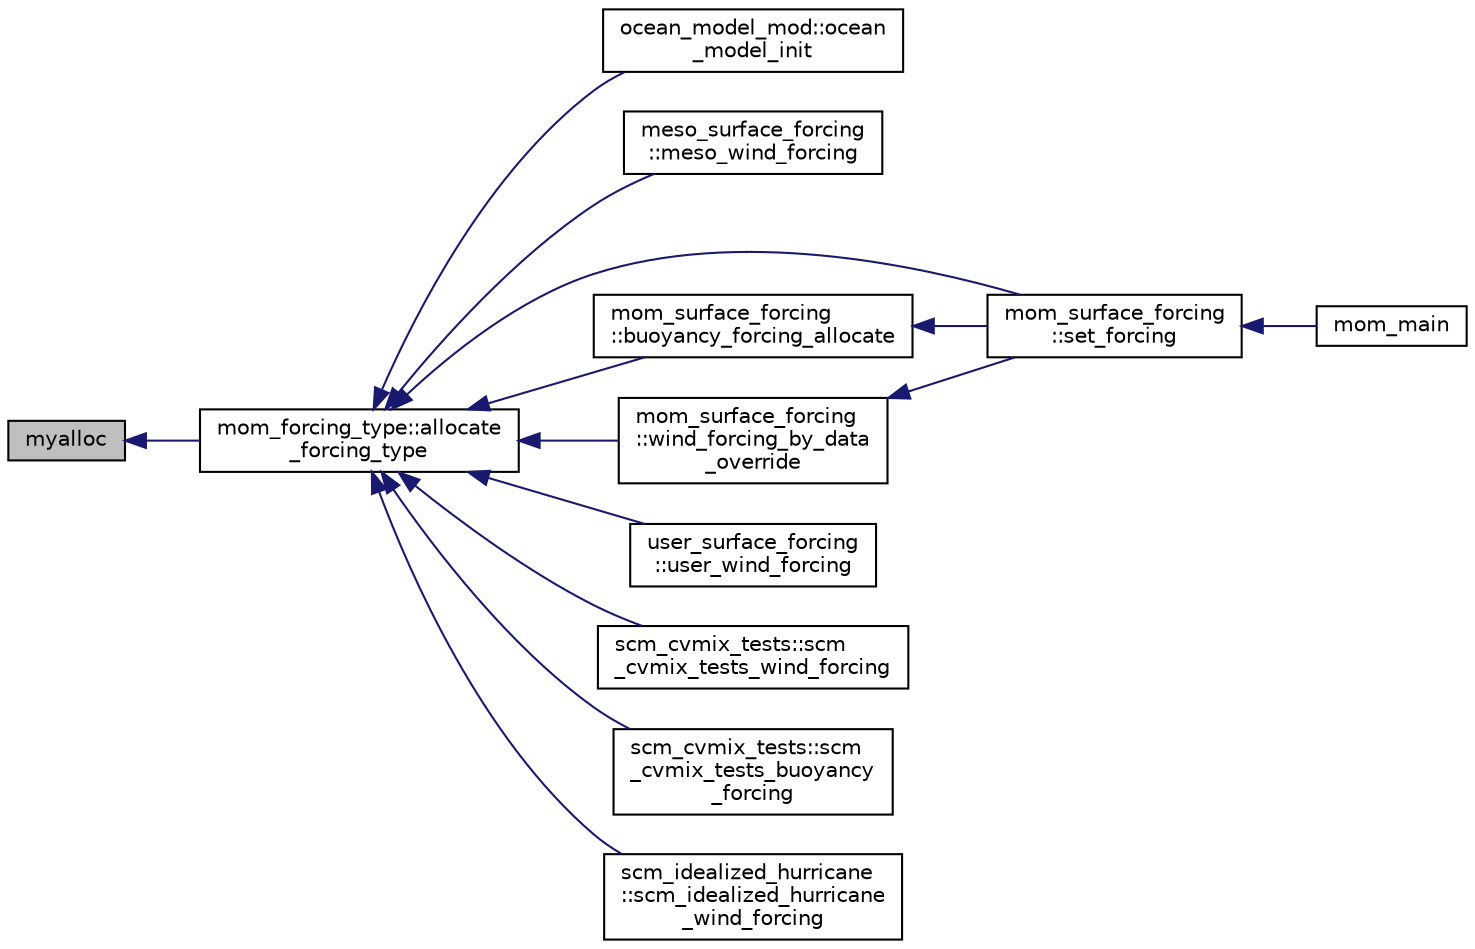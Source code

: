 digraph "myalloc"
{
 // INTERACTIVE_SVG=YES
  edge [fontname="Helvetica",fontsize="10",labelfontname="Helvetica",labelfontsize="10"];
  node [fontname="Helvetica",fontsize="10",shape=record];
  rankdir="LR";
  Node6 [label="myalloc",height=0.2,width=0.4,color="black", fillcolor="grey75", style="filled", fontcolor="black"];
  Node6 -> Node7 [dir="back",color="midnightblue",fontsize="10",style="solid",fontname="Helvetica"];
  Node7 [label="mom_forcing_type::allocate\l_forcing_type",height=0.2,width=0.4,color="black", fillcolor="white", style="filled",URL="$namespacemom__forcing__type.html#a4258a1dc8dc6733eb8269d771efe837d",tooltip="Conditionally allocate fields within the forcing type. "];
  Node7 -> Node8 [dir="back",color="midnightblue",fontsize="10",style="solid",fontname="Helvetica"];
  Node8 [label="ocean_model_mod::ocean\l_model_init",height=0.2,width=0.4,color="black", fillcolor="white", style="filled",URL="$namespaceocean__model__mod.html#aced9c77abd80a4a509c7cc317af707a7"];
  Node7 -> Node9 [dir="back",color="midnightblue",fontsize="10",style="solid",fontname="Helvetica"];
  Node9 [label="meso_surface_forcing\l::meso_wind_forcing",height=0.2,width=0.4,color="black", fillcolor="white", style="filled",URL="$namespacemeso__surface__forcing.html#a7ab86d21960889d83d245685153dffc6"];
  Node7 -> Node10 [dir="back",color="midnightblue",fontsize="10",style="solid",fontname="Helvetica"];
  Node10 [label="mom_surface_forcing\l::set_forcing",height=0.2,width=0.4,color="black", fillcolor="white", style="filled",URL="$namespacemom__surface__forcing.html#a82bece05671a4155b220fb57fd4cfcc0"];
  Node10 -> Node11 [dir="back",color="midnightblue",fontsize="10",style="solid",fontname="Helvetica"];
  Node11 [label="mom_main",height=0.2,width=0.4,color="black", fillcolor="white", style="filled",URL="$MOM__driver_8F90.html#a08fffeb2d8e8acbf9ed4609be6d258c6"];
  Node7 -> Node12 [dir="back",color="midnightblue",fontsize="10",style="solid",fontname="Helvetica"];
  Node12 [label="mom_surface_forcing\l::buoyancy_forcing_allocate",height=0.2,width=0.4,color="black", fillcolor="white", style="filled",URL="$namespacemom__surface__forcing.html#ac7bf83a9b318dd6317a17c1f7df73314"];
  Node12 -> Node10 [dir="back",color="midnightblue",fontsize="10",style="solid",fontname="Helvetica"];
  Node7 -> Node13 [dir="back",color="midnightblue",fontsize="10",style="solid",fontname="Helvetica"];
  Node13 [label="mom_surface_forcing\l::wind_forcing_by_data\l_override",height=0.2,width=0.4,color="black", fillcolor="white", style="filled",URL="$namespacemom__surface__forcing.html#a4ddc50ed40b1c13197acf1e465ca0abe"];
  Node13 -> Node10 [dir="back",color="midnightblue",fontsize="10",style="solid",fontname="Helvetica"];
  Node7 -> Node14 [dir="back",color="midnightblue",fontsize="10",style="solid",fontname="Helvetica"];
  Node14 [label="user_surface_forcing\l::user_wind_forcing",height=0.2,width=0.4,color="black", fillcolor="white", style="filled",URL="$namespaceuser__surface__forcing.html#af90ed498eee23495e43778c9609be44b"];
  Node7 -> Node15 [dir="back",color="midnightblue",fontsize="10",style="solid",fontname="Helvetica"];
  Node15 [label="scm_cvmix_tests::scm\l_cvmix_tests_wind_forcing",height=0.2,width=0.4,color="black", fillcolor="white", style="filled",URL="$namespacescm__cvmix__tests.html#a4ab083e8a54fae735fc1b89203e475ca"];
  Node7 -> Node16 [dir="back",color="midnightblue",fontsize="10",style="solid",fontname="Helvetica"];
  Node16 [label="scm_cvmix_tests::scm\l_cvmix_tests_buoyancy\l_forcing",height=0.2,width=0.4,color="black", fillcolor="white", style="filled",URL="$namespacescm__cvmix__tests.html#a013e19729529fd6656ca7a270563a698"];
  Node7 -> Node17 [dir="back",color="midnightblue",fontsize="10",style="solid",fontname="Helvetica"];
  Node17 [label="scm_idealized_hurricane\l::scm_idealized_hurricane\l_wind_forcing",height=0.2,width=0.4,color="black", fillcolor="white", style="filled",URL="$namespacescm__idealized__hurricane.html#a1b6dd086c93c41b18d9b367af63d642a"];
}
